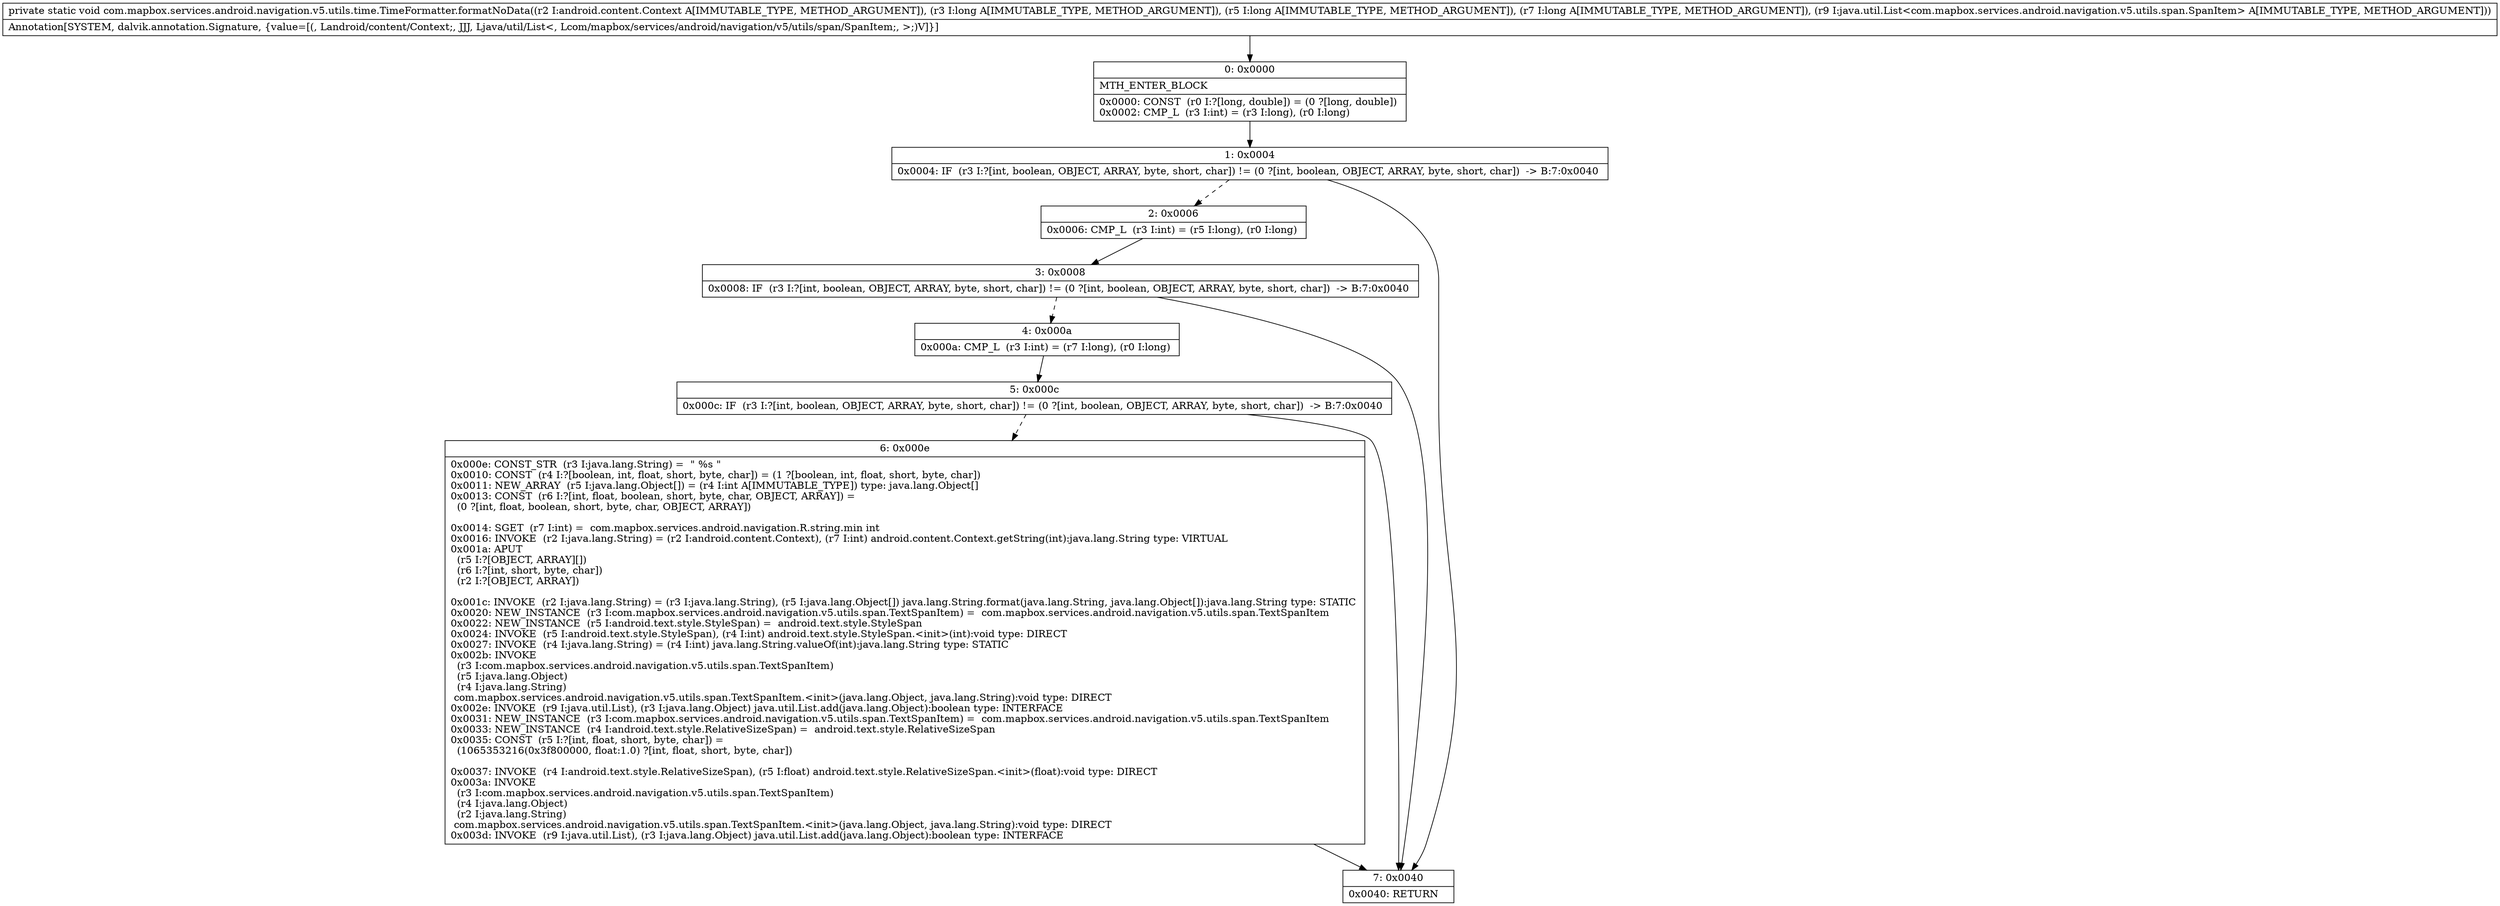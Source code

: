 digraph "CFG forcom.mapbox.services.android.navigation.v5.utils.time.TimeFormatter.formatNoData(Landroid\/content\/Context;JJJLjava\/util\/List;)V" {
Node_0 [shape=record,label="{0\:\ 0x0000|MTH_ENTER_BLOCK\l|0x0000: CONST  (r0 I:?[long, double]) = (0 ?[long, double]) \l0x0002: CMP_L  (r3 I:int) = (r3 I:long), (r0 I:long) \l}"];
Node_1 [shape=record,label="{1\:\ 0x0004|0x0004: IF  (r3 I:?[int, boolean, OBJECT, ARRAY, byte, short, char]) != (0 ?[int, boolean, OBJECT, ARRAY, byte, short, char])  \-\> B:7:0x0040 \l}"];
Node_2 [shape=record,label="{2\:\ 0x0006|0x0006: CMP_L  (r3 I:int) = (r5 I:long), (r0 I:long) \l}"];
Node_3 [shape=record,label="{3\:\ 0x0008|0x0008: IF  (r3 I:?[int, boolean, OBJECT, ARRAY, byte, short, char]) != (0 ?[int, boolean, OBJECT, ARRAY, byte, short, char])  \-\> B:7:0x0040 \l}"];
Node_4 [shape=record,label="{4\:\ 0x000a|0x000a: CMP_L  (r3 I:int) = (r7 I:long), (r0 I:long) \l}"];
Node_5 [shape=record,label="{5\:\ 0x000c|0x000c: IF  (r3 I:?[int, boolean, OBJECT, ARRAY, byte, short, char]) != (0 ?[int, boolean, OBJECT, ARRAY, byte, short, char])  \-\> B:7:0x0040 \l}"];
Node_6 [shape=record,label="{6\:\ 0x000e|0x000e: CONST_STR  (r3 I:java.lang.String) =  \" %s \" \l0x0010: CONST  (r4 I:?[boolean, int, float, short, byte, char]) = (1 ?[boolean, int, float, short, byte, char]) \l0x0011: NEW_ARRAY  (r5 I:java.lang.Object[]) = (r4 I:int A[IMMUTABLE_TYPE]) type: java.lang.Object[] \l0x0013: CONST  (r6 I:?[int, float, boolean, short, byte, char, OBJECT, ARRAY]) = \l  (0 ?[int, float, boolean, short, byte, char, OBJECT, ARRAY])\l \l0x0014: SGET  (r7 I:int) =  com.mapbox.services.android.navigation.R.string.min int \l0x0016: INVOKE  (r2 I:java.lang.String) = (r2 I:android.content.Context), (r7 I:int) android.content.Context.getString(int):java.lang.String type: VIRTUAL \l0x001a: APUT  \l  (r5 I:?[OBJECT, ARRAY][])\l  (r6 I:?[int, short, byte, char])\l  (r2 I:?[OBJECT, ARRAY])\l \l0x001c: INVOKE  (r2 I:java.lang.String) = (r3 I:java.lang.String), (r5 I:java.lang.Object[]) java.lang.String.format(java.lang.String, java.lang.Object[]):java.lang.String type: STATIC \l0x0020: NEW_INSTANCE  (r3 I:com.mapbox.services.android.navigation.v5.utils.span.TextSpanItem) =  com.mapbox.services.android.navigation.v5.utils.span.TextSpanItem \l0x0022: NEW_INSTANCE  (r5 I:android.text.style.StyleSpan) =  android.text.style.StyleSpan \l0x0024: INVOKE  (r5 I:android.text.style.StyleSpan), (r4 I:int) android.text.style.StyleSpan.\<init\>(int):void type: DIRECT \l0x0027: INVOKE  (r4 I:java.lang.String) = (r4 I:int) java.lang.String.valueOf(int):java.lang.String type: STATIC \l0x002b: INVOKE  \l  (r3 I:com.mapbox.services.android.navigation.v5.utils.span.TextSpanItem)\l  (r5 I:java.lang.Object)\l  (r4 I:java.lang.String)\l com.mapbox.services.android.navigation.v5.utils.span.TextSpanItem.\<init\>(java.lang.Object, java.lang.String):void type: DIRECT \l0x002e: INVOKE  (r9 I:java.util.List), (r3 I:java.lang.Object) java.util.List.add(java.lang.Object):boolean type: INTERFACE \l0x0031: NEW_INSTANCE  (r3 I:com.mapbox.services.android.navigation.v5.utils.span.TextSpanItem) =  com.mapbox.services.android.navigation.v5.utils.span.TextSpanItem \l0x0033: NEW_INSTANCE  (r4 I:android.text.style.RelativeSizeSpan) =  android.text.style.RelativeSizeSpan \l0x0035: CONST  (r5 I:?[int, float, short, byte, char]) = \l  (1065353216(0x3f800000, float:1.0) ?[int, float, short, byte, char])\l \l0x0037: INVOKE  (r4 I:android.text.style.RelativeSizeSpan), (r5 I:float) android.text.style.RelativeSizeSpan.\<init\>(float):void type: DIRECT \l0x003a: INVOKE  \l  (r3 I:com.mapbox.services.android.navigation.v5.utils.span.TextSpanItem)\l  (r4 I:java.lang.Object)\l  (r2 I:java.lang.String)\l com.mapbox.services.android.navigation.v5.utils.span.TextSpanItem.\<init\>(java.lang.Object, java.lang.String):void type: DIRECT \l0x003d: INVOKE  (r9 I:java.util.List), (r3 I:java.lang.Object) java.util.List.add(java.lang.Object):boolean type: INTERFACE \l}"];
Node_7 [shape=record,label="{7\:\ 0x0040|0x0040: RETURN   \l}"];
MethodNode[shape=record,label="{private static void com.mapbox.services.android.navigation.v5.utils.time.TimeFormatter.formatNoData((r2 I:android.content.Context A[IMMUTABLE_TYPE, METHOD_ARGUMENT]), (r3 I:long A[IMMUTABLE_TYPE, METHOD_ARGUMENT]), (r5 I:long A[IMMUTABLE_TYPE, METHOD_ARGUMENT]), (r7 I:long A[IMMUTABLE_TYPE, METHOD_ARGUMENT]), (r9 I:java.util.List\<com.mapbox.services.android.navigation.v5.utils.span.SpanItem\> A[IMMUTABLE_TYPE, METHOD_ARGUMENT]))  | Annotation[SYSTEM, dalvik.annotation.Signature, \{value=[(, Landroid\/content\/Context;, JJJ, Ljava\/util\/List\<, Lcom\/mapbox\/services\/android\/navigation\/v5\/utils\/span\/SpanItem;, \>;)V]\}]\l}"];
MethodNode -> Node_0;
Node_0 -> Node_1;
Node_1 -> Node_2[style=dashed];
Node_1 -> Node_7;
Node_2 -> Node_3;
Node_3 -> Node_4[style=dashed];
Node_3 -> Node_7;
Node_4 -> Node_5;
Node_5 -> Node_6[style=dashed];
Node_5 -> Node_7;
Node_6 -> Node_7;
}

